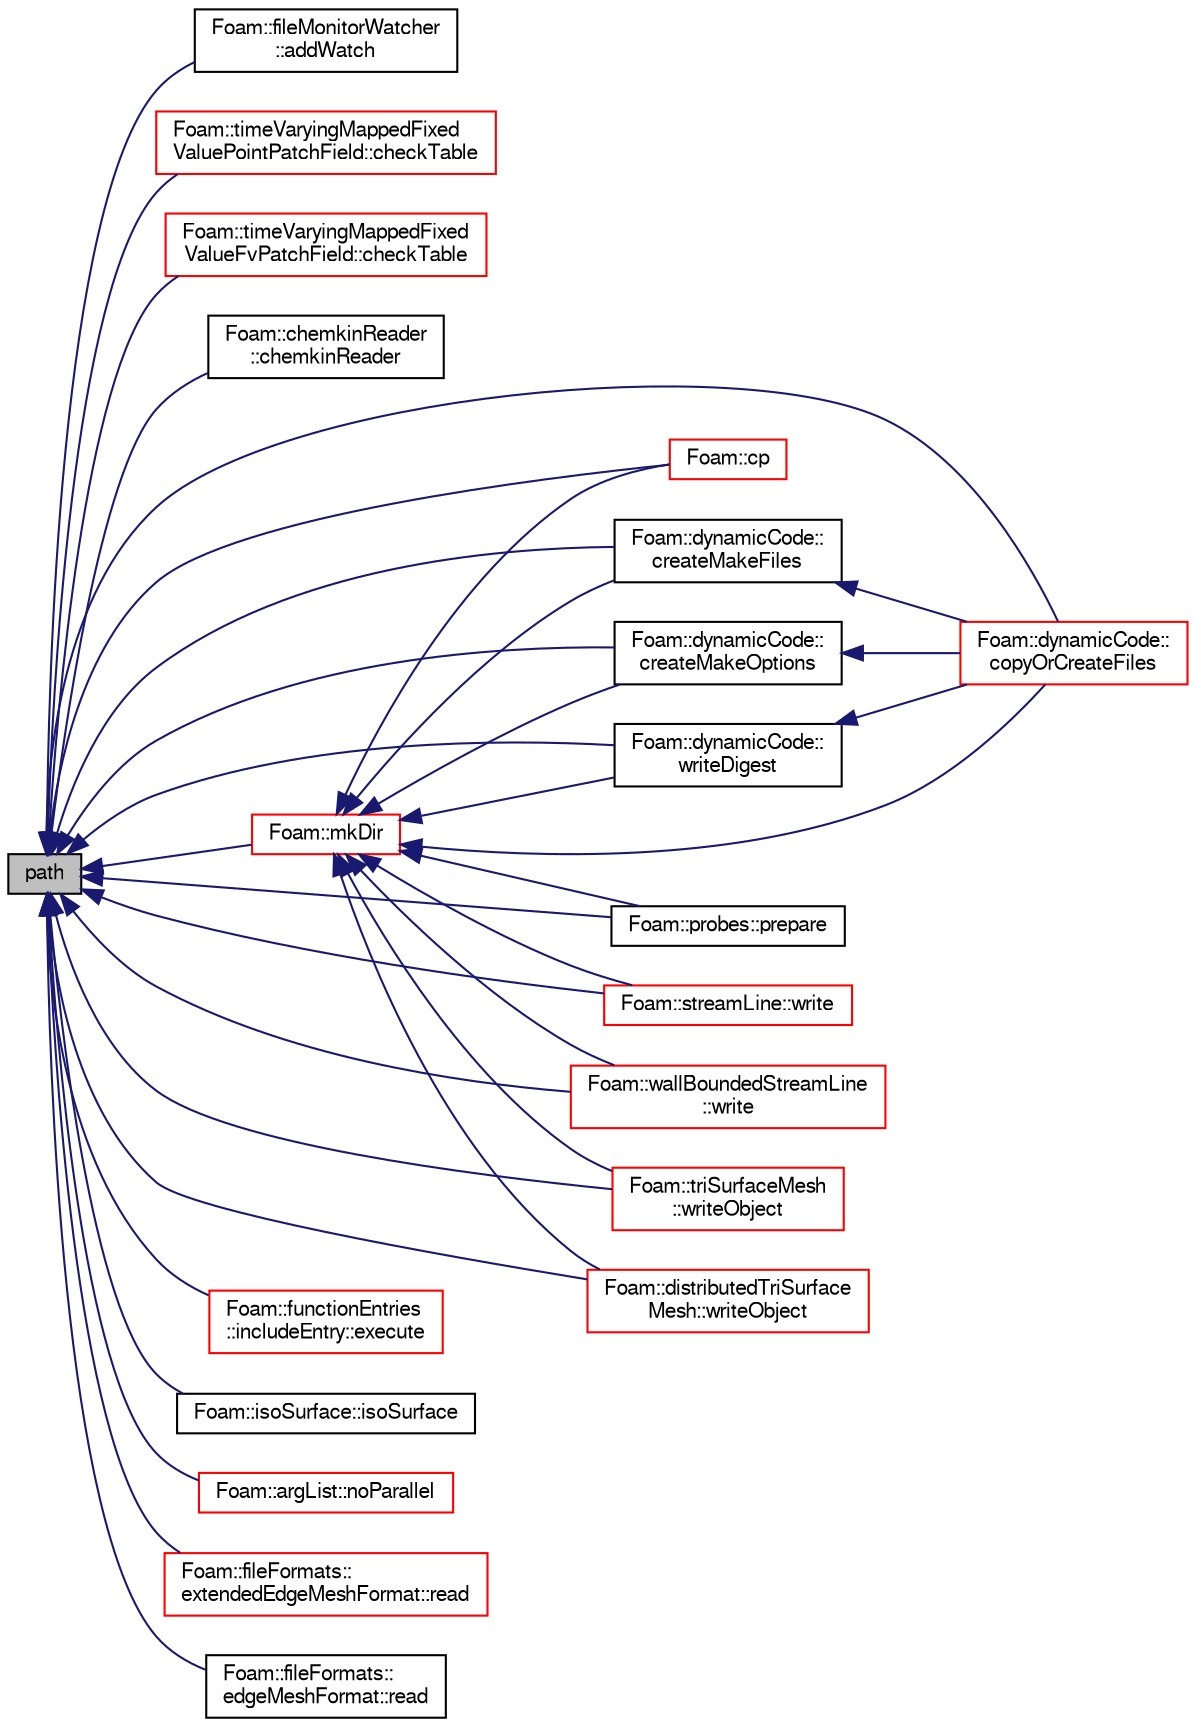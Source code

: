 digraph "path"
{
  bgcolor="transparent";
  edge [fontname="FreeSans",fontsize="10",labelfontname="FreeSans",labelfontsize="10"];
  node [fontname="FreeSans",fontsize="10",shape=record];
  rankdir="LR";
  Node2258 [label="path",height=0.2,width=0.4,color="black", fillcolor="grey75", style="filled", fontcolor="black"];
  Node2258 -> Node2259 [dir="back",color="midnightblue",fontsize="10",style="solid",fontname="FreeSans"];
  Node2259 [label="Foam::fileMonitorWatcher\l::addWatch",height=0.2,width=0.4,color="black",URL="$a28522.html#acaefed897622fceba52d1e4639d0731a"];
  Node2258 -> Node2260 [dir="back",color="midnightblue",fontsize="10",style="solid",fontname="FreeSans"];
  Node2260 [label="Foam::timeVaryingMappedFixed\lValuePointPatchField::checkTable",height=0.2,width=0.4,color="red",URL="$a23418.html#a89f63f29ad3b1f1081f9bc42599fef27",tooltip="Find boundary data inbetween current time and interpolate. "];
  Node2258 -> Node2262 [dir="back",color="midnightblue",fontsize="10",style="solid",fontname="FreeSans"];
  Node2262 [label="Foam::timeVaryingMappedFixed\lValueFvPatchField::checkTable",height=0.2,width=0.4,color="red",URL="$a22282.html#a89f63f29ad3b1f1081f9bc42599fef27",tooltip="Find boundary data inbetween current time and interpolate. "];
  Node2258 -> Node2264 [dir="back",color="midnightblue",fontsize="10",style="solid",fontname="FreeSans"];
  Node2264 [label="Foam::chemkinReader\l::chemkinReader",height=0.2,width=0.4,color="black",URL="$a30106.html#ad5d1c0516a2875bcf47df1f69561dffe",tooltip="Construct by getting the CHEMKIN III file name from dictionary. "];
  Node2258 -> Node2265 [dir="back",color="midnightblue",fontsize="10",style="solid",fontname="FreeSans"];
  Node2265 [label="Foam::dynamicCode::\lcopyOrCreateFiles",height=0.2,width=0.4,color="red",URL="$a26070.html#a249bc10e4d99e27de0ee2960ef67516f",tooltip="Copy/create files prior to compilation. "];
  Node2258 -> Node2267 [dir="back",color="midnightblue",fontsize="10",style="solid",fontname="FreeSans"];
  Node2267 [label="Foam::cp",height=0.2,width=0.4,color="red",URL="$a21124.html#a90b626bb0848617906ac62a5570c010f",tooltip="Copy, recursively if necessary, the source to the destination. "];
  Node2258 -> Node2269 [dir="back",color="midnightblue",fontsize="10",style="solid",fontname="FreeSans"];
  Node2269 [label="Foam::dynamicCode::\lcreateMakeFiles",height=0.2,width=0.4,color="black",URL="$a26070.html#aabd9acd8da8ed9336a3b1b18ec26c618",tooltip="Copy/create Make/files prior to compilation. "];
  Node2269 -> Node2265 [dir="back",color="midnightblue",fontsize="10",style="solid",fontname="FreeSans"];
  Node2258 -> Node2270 [dir="back",color="midnightblue",fontsize="10",style="solid",fontname="FreeSans"];
  Node2270 [label="Foam::dynamicCode::\lcreateMakeOptions",height=0.2,width=0.4,color="black",URL="$a26070.html#ae08bbb58bb7231e905cb6f2b8cab7946",tooltip="Copy/create Make/options prior to compilation. "];
  Node2270 -> Node2265 [dir="back",color="midnightblue",fontsize="10",style="solid",fontname="FreeSans"];
  Node2258 -> Node2271 [dir="back",color="midnightblue",fontsize="10",style="solid",fontname="FreeSans"];
  Node2271 [label="Foam::functionEntries\l::includeEntry::execute",height=0.2,width=0.4,color="red",URL="$a26038.html#a0aa3070c44783d911c1f7924042f1cea",tooltip="Execute the functionEntry in a sub-dict context. "];
  Node2258 -> Node2275 [dir="back",color="midnightblue",fontsize="10",style="solid",fontname="FreeSans"];
  Node2275 [label="Foam::isoSurface::isoSurface",height=0.2,width=0.4,color="black",URL="$a29346.html#a2d3f6322d0523951b389b2245851396f",tooltip="Construct from cell values and point values. Uses boundaryField. "];
  Node2258 -> Node2276 [dir="back",color="midnightblue",fontsize="10",style="solid",fontname="FreeSans"];
  Node2276 [label="Foam::mkDir",height=0.2,width=0.4,color="red",URL="$a21124.html#a2ae410f2311adf94d66451b7423fdf4e",tooltip="Make a directory and return an error if it could not be created. "];
  Node2276 -> Node2265 [dir="back",color="midnightblue",fontsize="10",style="solid",fontname="FreeSans"];
  Node2276 -> Node2267 [dir="back",color="midnightblue",fontsize="10",style="solid",fontname="FreeSans"];
  Node2276 -> Node2269 [dir="back",color="midnightblue",fontsize="10",style="solid",fontname="FreeSans"];
  Node2276 -> Node2270 [dir="back",color="midnightblue",fontsize="10",style="solid",fontname="FreeSans"];
  Node2276 -> Node2310 [dir="back",color="midnightblue",fontsize="10",style="solid",fontname="FreeSans"];
  Node2310 [label="Foam::probes::prepare",height=0.2,width=0.4,color="black",URL="$a29266.html#a5e55cd815681cedddeb894b90ef68173",tooltip="Classify field type and Open/close file streams,. "];
  Node2276 -> Node2332 [dir="back",color="midnightblue",fontsize="10",style="solid",fontname="FreeSans"];
  Node2332 [label="Foam::streamLine::write",height=0.2,width=0.4,color="red",URL="$a28770.html#aac759501cf6c7895a70eecbef0226ae1",tooltip="Calculate the field average data and write. "];
  Node2276 -> Node2334 [dir="back",color="midnightblue",fontsize="10",style="solid",fontname="FreeSans"];
  Node2334 [label="Foam::wallBoundedStreamLine\l::write",height=0.2,width=0.4,color="red",URL="$a28806.html#aac759501cf6c7895a70eecbef0226ae1",tooltip="Calculate the field average data and write. "];
  Node2276 -> Node2341 [dir="back",color="midnightblue",fontsize="10",style="solid",fontname="FreeSans"];
  Node2341 [label="Foam::dynamicCode::\lwriteDigest",height=0.2,width=0.4,color="black",URL="$a26070.html#ab628f8171d7bdd58a9c7524e172d245a",tooltip="Write digest to Make/SHA1Digest. "];
  Node2341 -> Node2265 [dir="back",color="midnightblue",fontsize="10",style="solid",fontname="FreeSans"];
  Node2276 -> Node3557 [dir="back",color="midnightblue",fontsize="10",style="solid",fontname="FreeSans"];
  Node3557 [label="Foam::triSurfaceMesh\l::writeObject",height=0.2,width=0.4,color="red",URL="$a25258.html#aac52c08633b4e1e66bc6fb382b7ec674",tooltip="Write using given format, version and compression. "];
  Node2276 -> Node3650 [dir="back",color="midnightblue",fontsize="10",style="solid",fontname="FreeSans"];
  Node3650 [label="Foam::distributedTriSurface\lMesh::writeObject",height=0.2,width=0.4,color="red",URL="$a28642.html#aac52c08633b4e1e66bc6fb382b7ec674",tooltip="Write using given format, version and compression. "];
  Node2258 -> Node2567 [dir="back",color="midnightblue",fontsize="10",style="solid",fontname="FreeSans"];
  Node2567 [label="Foam::argList::noParallel",height=0.2,width=0.4,color="red",URL="$a26662.html#aa98a19a77af57e5cf159bdfdf6573fb6",tooltip="Remove the parallel options. "];
  Node2258 -> Node2310 [dir="back",color="midnightblue",fontsize="10",style="solid",fontname="FreeSans"];
  Node2258 -> Node3537 [dir="back",color="midnightblue",fontsize="10",style="solid",fontname="FreeSans"];
  Node3537 [label="Foam::fileFormats::\lextendedEdgeMeshFormat::read",height=0.2,width=0.4,color="red",URL="$a21790.html#a464ebd67acbdff0014d4dae69e3ec4be",tooltip="Read from file. "];
  Node2258 -> Node3536 [dir="back",color="midnightblue",fontsize="10",style="solid",fontname="FreeSans"];
  Node3536 [label="Foam::fileFormats::\ledgeMeshFormat::read",height=0.2,width=0.4,color="black",URL="$a21758.html#a464ebd67acbdff0014d4dae69e3ec4be",tooltip="Read from file. "];
  Node2258 -> Node2332 [dir="back",color="midnightblue",fontsize="10",style="solid",fontname="FreeSans"];
  Node2258 -> Node2334 [dir="back",color="midnightblue",fontsize="10",style="solid",fontname="FreeSans"];
  Node2258 -> Node2341 [dir="back",color="midnightblue",fontsize="10",style="solid",fontname="FreeSans"];
  Node2258 -> Node3557 [dir="back",color="midnightblue",fontsize="10",style="solid",fontname="FreeSans"];
  Node2258 -> Node3650 [dir="back",color="midnightblue",fontsize="10",style="solid",fontname="FreeSans"];
}
